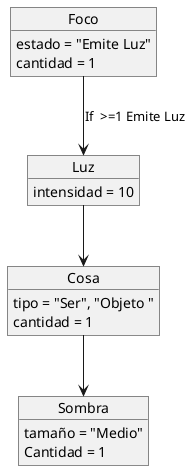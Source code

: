 @startuml
object Foco
Foco : estado = "Emite Luz"
Foco : cantidad = 1

object Luz
Luz : intensidad = 10

object Cosa
Cosa : tipo = "Ser", "Objeto "
Cosa : cantidad = 1

object Sombra
Sombra : tamaño = "Medio"
Sombra : Cantidad = 1

Foco --> Luz : If  >=1 Emite Luz
Luz --> Cosa
Cosa --> Sombra

@enduml

